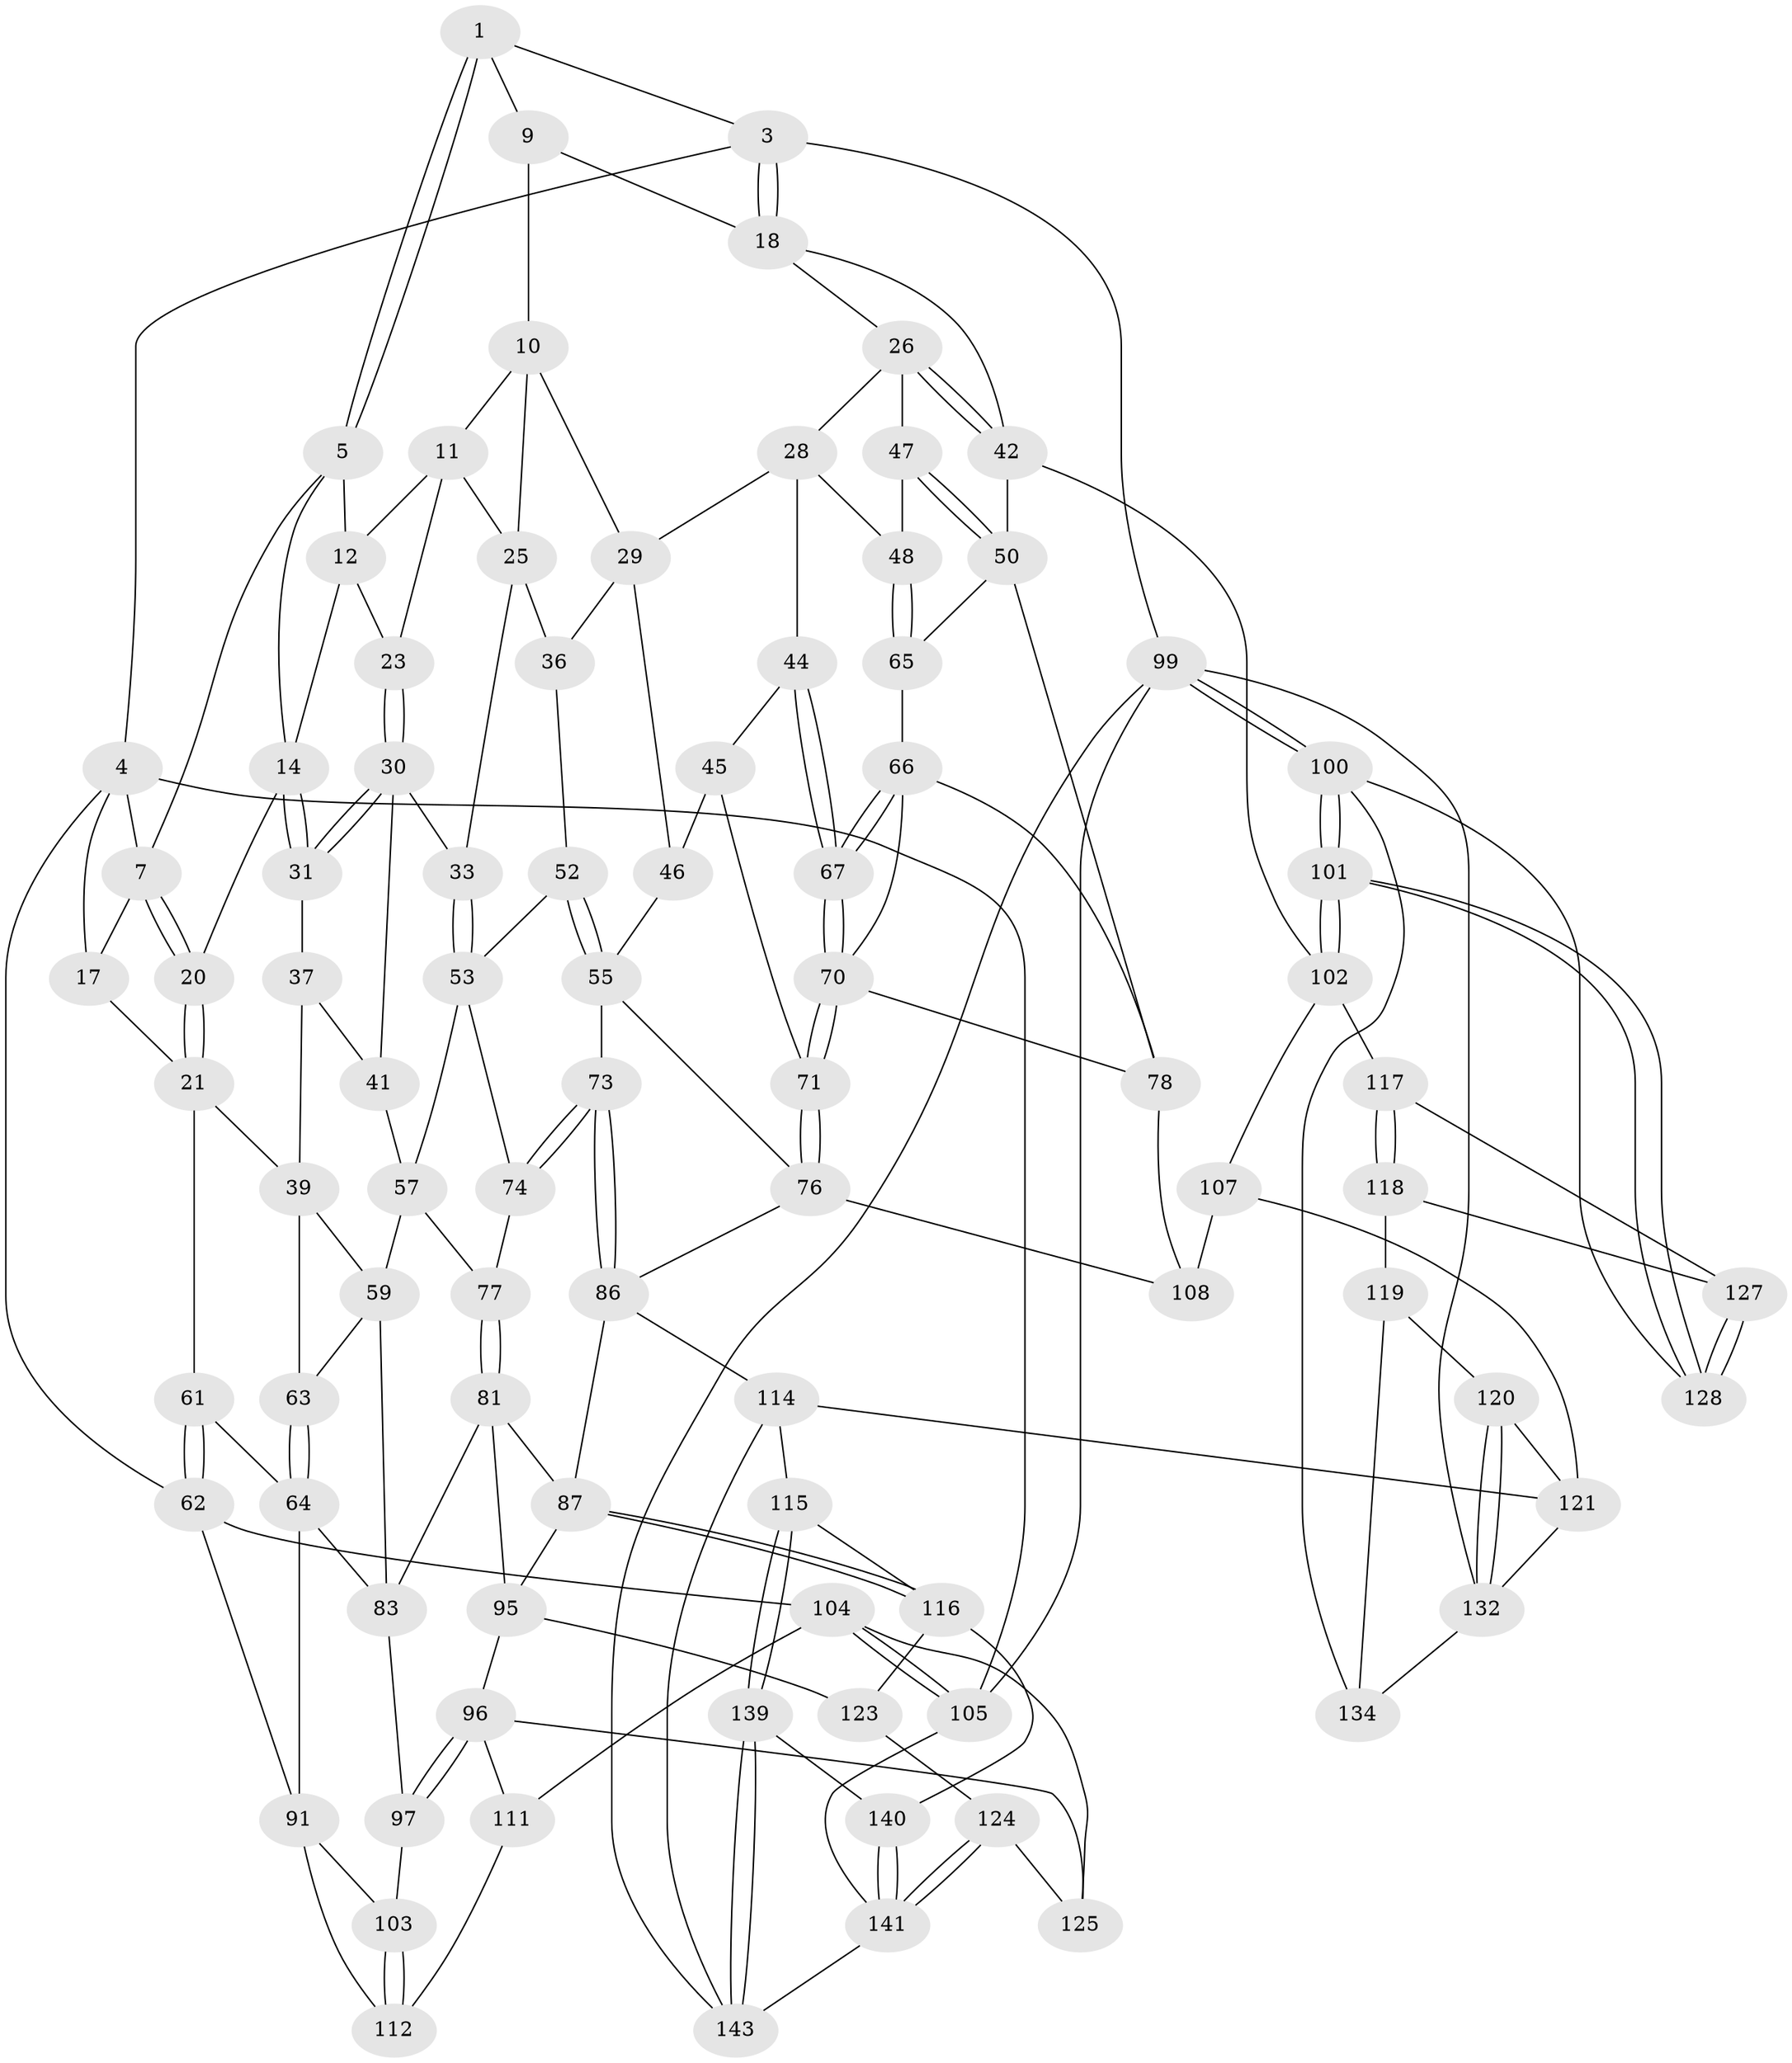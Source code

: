 // original degree distribution, {3: 0.013793103448275862, 4: 0.2413793103448276, 6: 0.2206896551724138, 5: 0.5241379310344828}
// Generated by graph-tools (version 1.1) at 2025/11/02/27/25 16:11:52]
// undirected, 90 vertices, 196 edges
graph export_dot {
graph [start="1"]
  node [color=gray90,style=filled];
  1 [pos="+0.3549473675274277+0",super="+2"];
  3 [pos="+1+0"];
  4 [pos="+0.191232528436002+0",super="+16"];
  5 [pos="+0.37165232759017613+0",super="+6"];
  7 [pos="+0.19983490714736407+0.11445628625910197",super="+8"];
  9 [pos="+0.7050041460435463+0.0069206674918440856"];
  10 [pos="+0.5756937002153895+0.1065485259722953",super="+24"];
  11 [pos="+0.549163124189011+0.11026483604670999",super="+22"];
  12 [pos="+0.44591352527299877+0.044393093125228586",super="+13"];
  14 [pos="+0.3602242187806392+0.20398243490328435",super="+15"];
  17 [pos="+0.0345023907995338+0.12117936849562795"];
  18 [pos="+1+0",super="+19"];
  20 [pos="+0.20661169199187046+0.22223600823652226"];
  21 [pos="+0.15374503483173022+0.3023034069232325",super="+40"];
  23 [pos="+0.47920861367261797+0.1783617351639174"];
  25 [pos="+0.5157387881940758+0.2365939179289836",super="+32"];
  26 [pos="+0.8087648255638201+0.19187072896328372",super="+27"];
  28 [pos="+0.7928993630848814+0.22328297210525996",super="+43"];
  29 [pos="+0.6614878383736262+0.26208065178256473",super="+35"];
  30 [pos="+0.4090034471547387+0.29235950781693243",super="+34"];
  31 [pos="+0.37327118923811936+0.2517291236765094"];
  33 [pos="+0.4550305294835016+0.33875935601214524"];
  36 [pos="+0.5996834543748427+0.33341602398122083"];
  37 [pos="+0.2854093221983774+0.3004618308421382",super="+38"];
  39 [pos="+0.1611758595514416+0.31201312710303514",super="+60"];
  41 [pos="+0.36439786657925405+0.3526349895452248",super="+51"];
  42 [pos="+1+0.34378478555570186",super="+49"];
  44 [pos="+0.6865543854201217+0.4138713639565353"];
  45 [pos="+0.6768176970118819+0.4116965927875482",super="+69"];
  46 [pos="+0.6386088323088032+0.396608602351194",super="+54"];
  47 [pos="+0.8713629596625782+0.37976877140185994"];
  48 [pos="+0.8154722365335861+0.41552360062846055"];
  50 [pos="+1+0.4733364138401393",super="+68"];
  52 [pos="+0.5472817806422746+0.4183612490096413"];
  53 [pos="+0.4531686849443087+0.39078527235274185",super="+56"];
  55 [pos="+0.5927842433126093+0.45948781593906424",super="+72"];
  57 [pos="+0.30586757510632917+0.392173450609112",super="+58"];
  59 [pos="+0.28050779182006014+0.4948065122468978",super="+75"];
  61 [pos="+0+0.3951145701990572"];
  62 [pos="+0+0.38765870348419007",super="+93"];
  63 [pos="+0.1546714908221731+0.4384332065610348"];
  64 [pos="+0.09940283132316335+0.536939707216012",super="+85"];
  65 [pos="+0.788899691952481+0.46876028788057783"];
  66 [pos="+0.7700855886862452+0.5003586663231331",super="+79"];
  67 [pos="+0.7499221644161502+0.5066840533220401"];
  70 [pos="+0.692831104131378+0.5965306399057241",super="+80"];
  71 [pos="+0.6888931713356531+0.599743520167746"];
  73 [pos="+0.45273621319598367+0.5093730396572468"];
  74 [pos="+0.4433482066704594+0.4992654376719316"];
  76 [pos="+0.67033288568446+0.6288449326972578",super="+89"];
  77 [pos="+0.33681634444873443+0.5052206912992178"];
  78 [pos="+0.9226927806469697+0.5448825178949854",super="+94"];
  81 [pos="+0.32000737481127944+0.6026416242025148",super="+82"];
  83 [pos="+0.23239459179046507+0.5339702995090129",super="+84"];
  86 [pos="+0.4679612382737606+0.5859598983798119",super="+90"];
  87 [pos="+0.3835483860033727+0.6780993619460777",super="+88"];
  91 [pos="+0+0.6532601248329013",super="+92"];
  95 [pos="+0.24007826465014986+0.6427853405824682",super="+98"];
  96 [pos="+0.15269144878618682+0.6735534406098309",super="+110"];
  97 [pos="+0.13905522996288516+0.6483128692321115"];
  99 [pos="+1+1",super="+144"];
  100 [pos="+1+1",super="+137"];
  101 [pos="+1+0.7712933130366885"];
  102 [pos="+1+0.6142465284279635",super="+106"];
  103 [pos="+0.13005890867731892+0.6496301187658564"];
  104 [pos="+0+1",super="+126"];
  105 [pos="+0+1"];
  107 [pos="+0.8736589939496469+0.6861113550781689",super="+113"];
  108 [pos="+0.8657649150827521+0.6215465938800647",super="+109"];
  111 [pos="+0.09113983399969004+0.7193193478162225"];
  112 [pos="+0+0.7047582168975606"];
  114 [pos="+0.5997737308452976+0.770849177708938",super="+130"];
  115 [pos="+0.48150119455065415+0.7846790318873546"];
  116 [pos="+0.4722770551981174+0.7829011278093535",super="+122"];
  117 [pos="+0.9029668852894688+0.7425973636145335"];
  118 [pos="+0.8638061037499002+0.7991681203219473"];
  119 [pos="+0.842438258361399+0.8012140236738586",super="+133"];
  120 [pos="+0.8221814840712438+0.7967644321486146"];
  121 [pos="+0.8111230562187273+0.7908673498249974",super="+129"];
  123 [pos="+0.2809610792355582+0.7876833892221065"];
  124 [pos="+0.20760387723555646+0.785593326620141"];
  125 [pos="+0.20593879824444447+0.7842282370881581"];
  127 [pos="+0.9572965271191676+0.7781485412169399",super="+131"];
  128 [pos="+1+0.7811489491562518",super="+136"];
  132 [pos="+0.7764430277083528+1",super="+135"];
  134 [pos="+0.838519637970398+0.9915616366813146",super="+138"];
  139 [pos="+0.4402861013911747+0.9868310338408487"];
  140 [pos="+0.3406423121756072+0.8793934709885246"];
  141 [pos="+0.12047109912531329+1",super="+142"];
  143 [pos="+0.45644869056931914+1",super="+145"];
  1 -- 5;
  1 -- 5;
  1 -- 3;
  1 -- 9;
  3 -- 4;
  3 -- 18;
  3 -- 18;
  3 -- 99;
  4 -- 7;
  4 -- 17;
  4 -- 62;
  4 -- 105;
  5 -- 12;
  5 -- 14;
  5 -- 7;
  7 -- 20;
  7 -- 20;
  7 -- 17;
  9 -- 10;
  9 -- 18;
  10 -- 11;
  10 -- 25;
  10 -- 29;
  11 -- 12;
  11 -- 25;
  11 -- 23;
  12 -- 14;
  12 -- 23;
  14 -- 31;
  14 -- 31;
  14 -- 20;
  17 -- 21;
  18 -- 42;
  18 -- 26;
  20 -- 21;
  20 -- 21;
  21 -- 61;
  21 -- 39;
  23 -- 30;
  23 -- 30;
  25 -- 36;
  25 -- 33;
  26 -- 42;
  26 -- 42;
  26 -- 28;
  26 -- 47;
  28 -- 29;
  28 -- 48;
  28 -- 44;
  29 -- 36;
  29 -- 46;
  30 -- 31;
  30 -- 31;
  30 -- 33;
  30 -- 41;
  31 -- 37;
  33 -- 53;
  33 -- 53;
  36 -- 52;
  37 -- 41 [weight=2];
  37 -- 39;
  39 -- 59;
  39 -- 63;
  41 -- 57;
  42 -- 50;
  42 -- 102;
  44 -- 45;
  44 -- 67;
  44 -- 67;
  45 -- 46 [weight=2];
  45 -- 71;
  46 -- 55;
  47 -- 48;
  47 -- 50;
  47 -- 50;
  48 -- 65;
  48 -- 65;
  50 -- 65;
  50 -- 78;
  52 -- 53;
  52 -- 55;
  52 -- 55;
  53 -- 57;
  53 -- 74;
  55 -- 73;
  55 -- 76;
  57 -- 59;
  57 -- 77;
  59 -- 83;
  59 -- 63;
  61 -- 62;
  61 -- 62;
  61 -- 64;
  62 -- 104;
  62 -- 91;
  63 -- 64;
  63 -- 64;
  64 -- 91;
  64 -- 83;
  65 -- 66;
  66 -- 67;
  66 -- 67;
  66 -- 70;
  66 -- 78;
  67 -- 70;
  67 -- 70;
  70 -- 71;
  70 -- 71;
  70 -- 78;
  71 -- 76;
  71 -- 76;
  73 -- 74;
  73 -- 74;
  73 -- 86;
  73 -- 86;
  74 -- 77;
  76 -- 86;
  76 -- 108;
  77 -- 81;
  77 -- 81;
  78 -- 108;
  81 -- 87;
  81 -- 83;
  81 -- 95;
  83 -- 97;
  86 -- 87;
  86 -- 114;
  87 -- 116;
  87 -- 116;
  87 -- 95;
  91 -- 103;
  91 -- 112;
  95 -- 96;
  95 -- 123;
  96 -- 97;
  96 -- 97;
  96 -- 125;
  96 -- 111;
  97 -- 103;
  99 -- 100;
  99 -- 100;
  99 -- 105;
  99 -- 132;
  99 -- 143;
  100 -- 101;
  100 -- 101;
  100 -- 134;
  100 -- 128;
  101 -- 102;
  101 -- 102;
  101 -- 128;
  101 -- 128;
  102 -- 107;
  102 -- 117;
  103 -- 112;
  103 -- 112;
  104 -- 105;
  104 -- 105;
  104 -- 125;
  104 -- 111;
  105 -- 141;
  107 -- 108 [weight=2];
  107 -- 121;
  111 -- 112;
  114 -- 115;
  114 -- 121;
  114 -- 143;
  115 -- 116;
  115 -- 139;
  115 -- 139;
  116 -- 140;
  116 -- 123;
  117 -- 118;
  117 -- 118;
  117 -- 127;
  118 -- 119;
  118 -- 127;
  119 -- 120;
  119 -- 134 [weight=2];
  120 -- 121;
  120 -- 132;
  120 -- 132;
  121 -- 132;
  123 -- 124;
  124 -- 125;
  124 -- 141;
  124 -- 141;
  127 -- 128 [weight=2];
  127 -- 128;
  132 -- 134;
  139 -- 140;
  139 -- 143;
  139 -- 143;
  140 -- 141;
  140 -- 141;
  141 -- 143;
}

